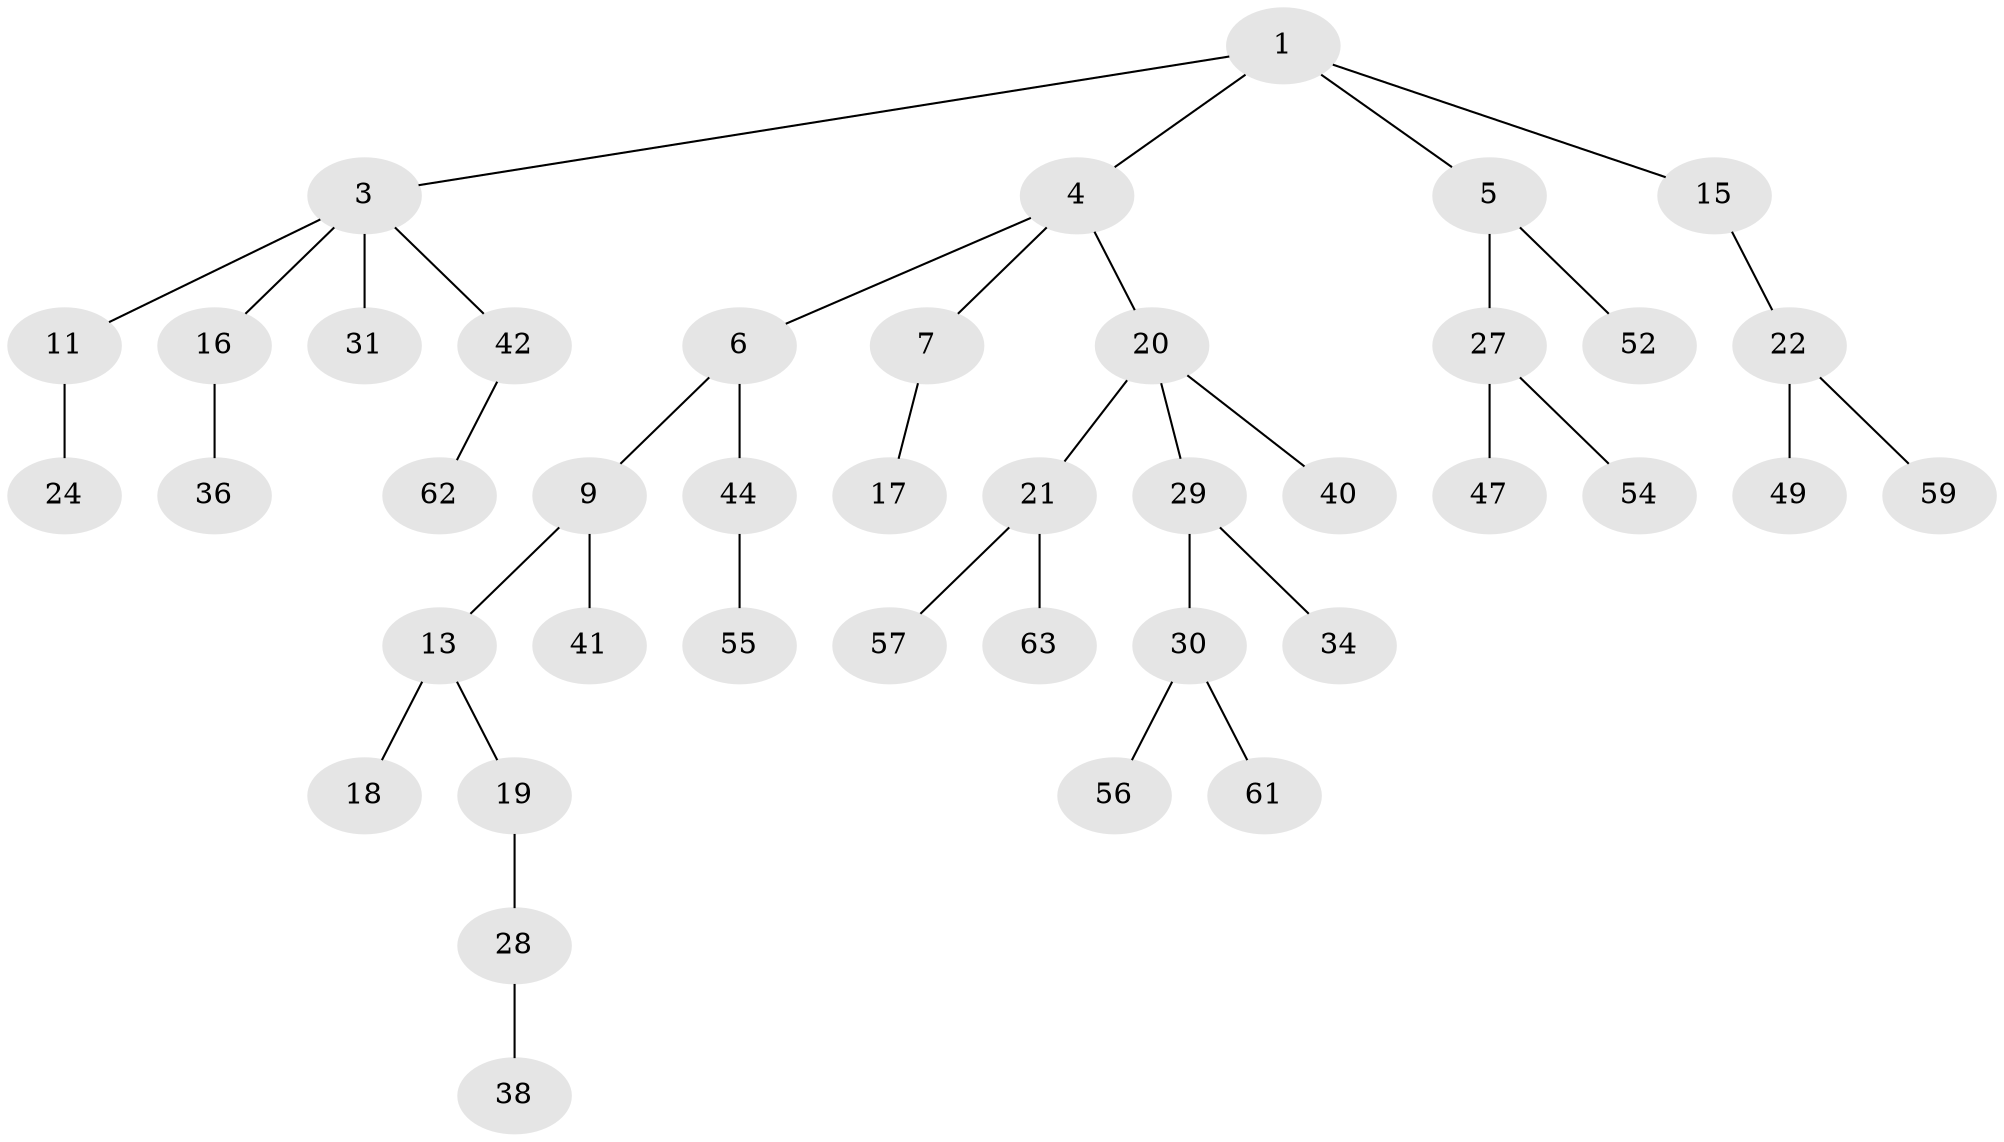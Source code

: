 // original degree distribution, {3: 0.15384615384615385, 4: 0.12307692307692308, 2: 0.2923076923076923, 1: 0.4307692307692308}
// Generated by graph-tools (version 1.1) at 2025/42/03/06/25 10:42:06]
// undirected, 41 vertices, 40 edges
graph export_dot {
graph [start="1"]
  node [color=gray90,style=filled];
  1 [super="+2"];
  3 [super="+14"];
  4 [super="+8"];
  5 [super="+12"];
  6 [super="+50"];
  7 [super="+10"];
  9 [super="+23"];
  11;
  13 [super="+26"];
  15 [super="+35"];
  16 [super="+32"];
  17;
  18 [super="+25"];
  19;
  20;
  21 [super="+33"];
  22 [super="+53"];
  24 [super="+51"];
  27 [super="+43"];
  28 [super="+39"];
  29 [super="+45"];
  30 [super="+48"];
  31;
  34 [super="+60"];
  36 [super="+37"];
  38;
  40 [super="+65"];
  41;
  42 [super="+46"];
  44 [super="+58"];
  47;
  49 [super="+64"];
  52;
  54;
  55;
  56;
  57;
  59;
  61;
  62;
  63;
  1 -- 3;
  1 -- 4;
  1 -- 5;
  1 -- 15;
  3 -- 11;
  3 -- 31;
  3 -- 16;
  3 -- 42;
  4 -- 6;
  4 -- 7;
  4 -- 20;
  5 -- 27;
  5 -- 52;
  6 -- 9;
  6 -- 44;
  7 -- 17;
  9 -- 13;
  9 -- 41;
  11 -- 24;
  13 -- 18;
  13 -- 19;
  15 -- 22;
  16 -- 36;
  19 -- 28;
  20 -- 21;
  20 -- 29;
  20 -- 40;
  21 -- 57;
  21 -- 63;
  22 -- 49;
  22 -- 59;
  27 -- 54;
  27 -- 47;
  28 -- 38;
  29 -- 30;
  29 -- 34;
  30 -- 56;
  30 -- 61;
  42 -- 62;
  44 -- 55;
}
